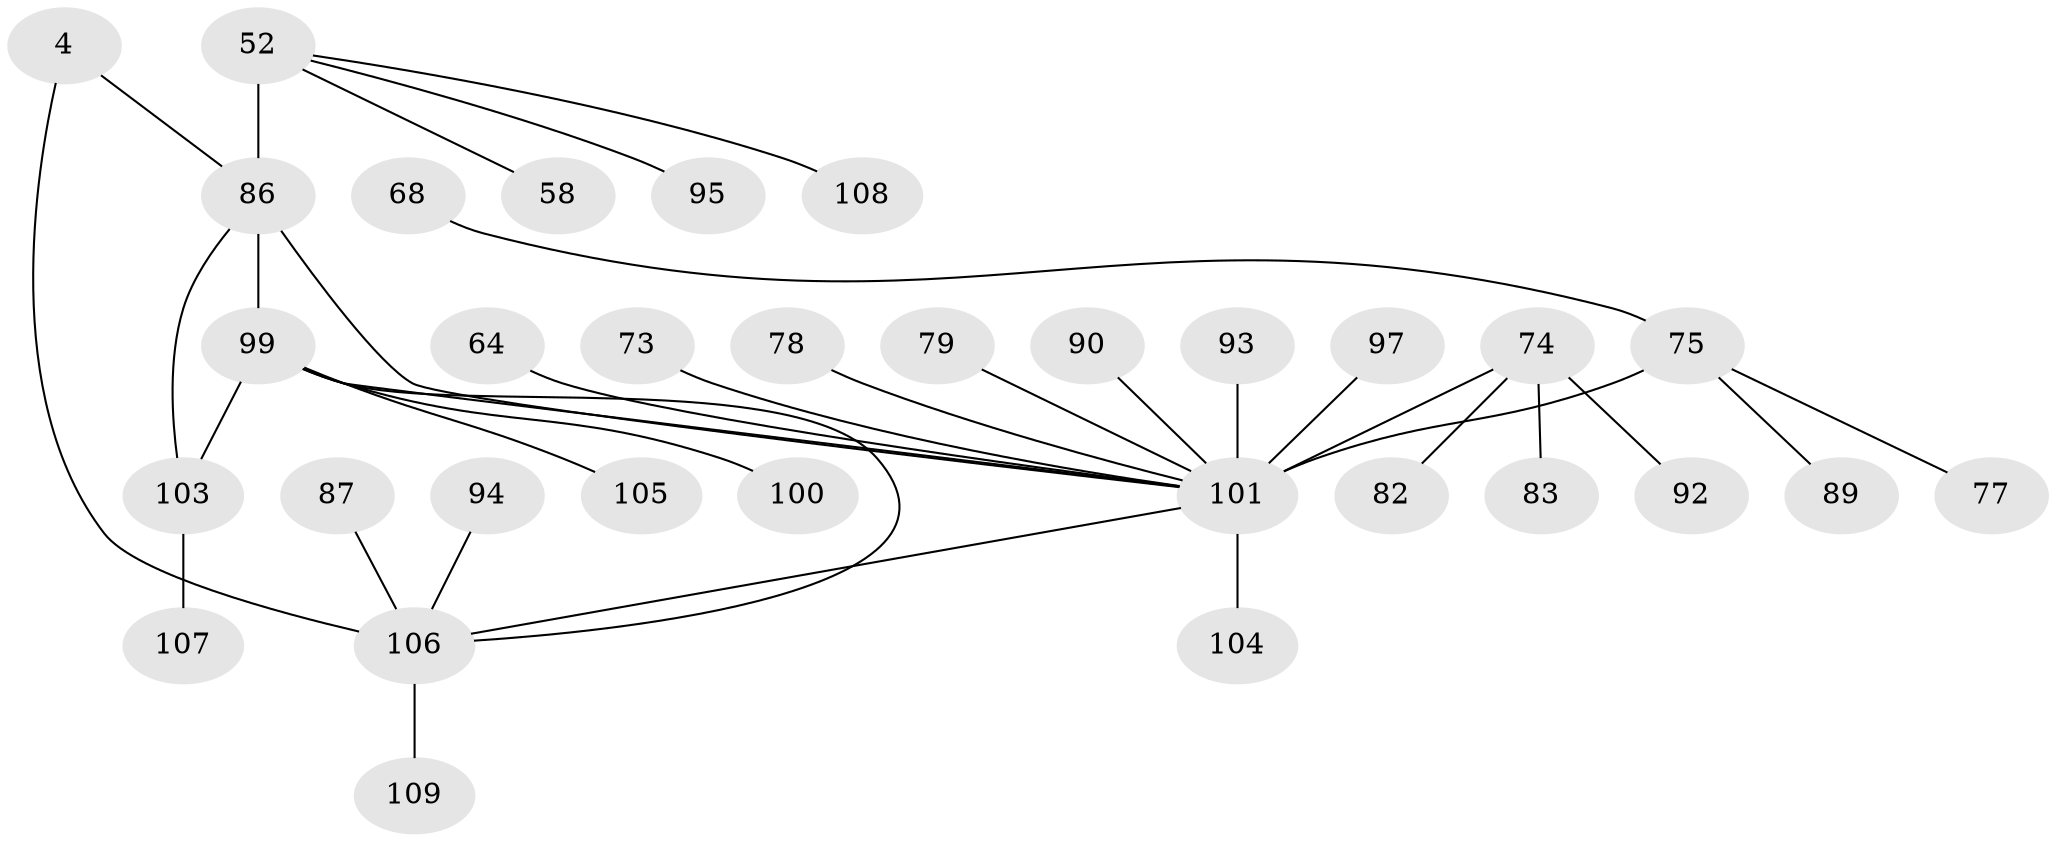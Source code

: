 // original degree distribution, {9: 0.05504587155963303, 11: 0.01834862385321101, 5: 0.01834862385321101, 6: 0.045871559633027525, 7: 0.045871559633027525, 8: 0.027522935779816515, 10: 0.01834862385321101, 1: 0.5596330275229358, 4: 0.009174311926605505, 3: 0.05504587155963303, 2: 0.14678899082568808}
// Generated by graph-tools (version 1.1) at 2025/58/03/04/25 21:58:09]
// undirected, 32 vertices, 35 edges
graph export_dot {
graph [start="1"]
  node [color=gray90,style=filled];
  4 [super="+3"];
  52 [super="+31+38+34+41"];
  58;
  64;
  68;
  73;
  74 [super="+10+28+54+56+57"];
  75 [super="+59+15+67"];
  77;
  78;
  79;
  82;
  83 [super="+36"];
  86 [super="+66+49"];
  87 [super="+55"];
  89;
  90;
  92;
  93;
  94;
  95;
  97 [super="+71"];
  99 [super="+98"];
  100;
  101 [super="+96+62+9+7+14+32+33+44"];
  103 [super="+80+23+85+102"];
  104 [super="+88"];
  105;
  106 [super="+47+5+29+39+45+51+63+76+81+84"];
  107;
  108;
  109;
  4 -- 106 [weight=6];
  4 -- 86 [weight=2];
  52 -- 58;
  52 -- 108;
  52 -- 95;
  52 -- 86 [weight=7];
  64 -- 101;
  68 -- 75;
  73 -- 101;
  74 -- 101 [weight=7];
  74 -- 82;
  74 -- 83;
  74 -- 92;
  75 -- 101 [weight=8];
  75 -- 89;
  75 -- 77;
  78 -- 101;
  79 -- 101;
  86 -- 99;
  86 -- 101 [weight=2];
  86 -- 103;
  87 -- 106;
  90 -- 101;
  93 -- 101;
  94 -- 106;
  97 -- 101;
  99 -- 100;
  99 -- 101 [weight=3];
  99 -- 103 [weight=6];
  99 -- 105;
  99 -- 106 [weight=3];
  101 -- 106 [weight=3];
  101 -- 104 [weight=2];
  103 -- 107;
  106 -- 109;
}
